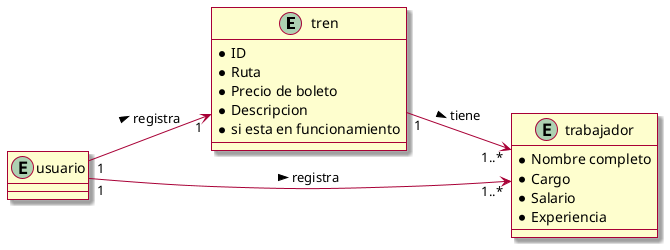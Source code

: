 @startuml
'https://plantuml.com/sequence-diagram

skin rose
left to right direction

entity tren{
*ID
*Ruta
*Precio de boleto
*Descripcion
*si esta en funcionamiento
}

entity trabajador{
*Nombre completo
*Cargo
*Salario
*Experiencia
}

entity usuario{

}

tren "1" -->"1..*" trabajador: > tiene
usuario "1" --> "1" tren: > registra
usuario "1" --> "1..*" trabajador: > registra
@enduml